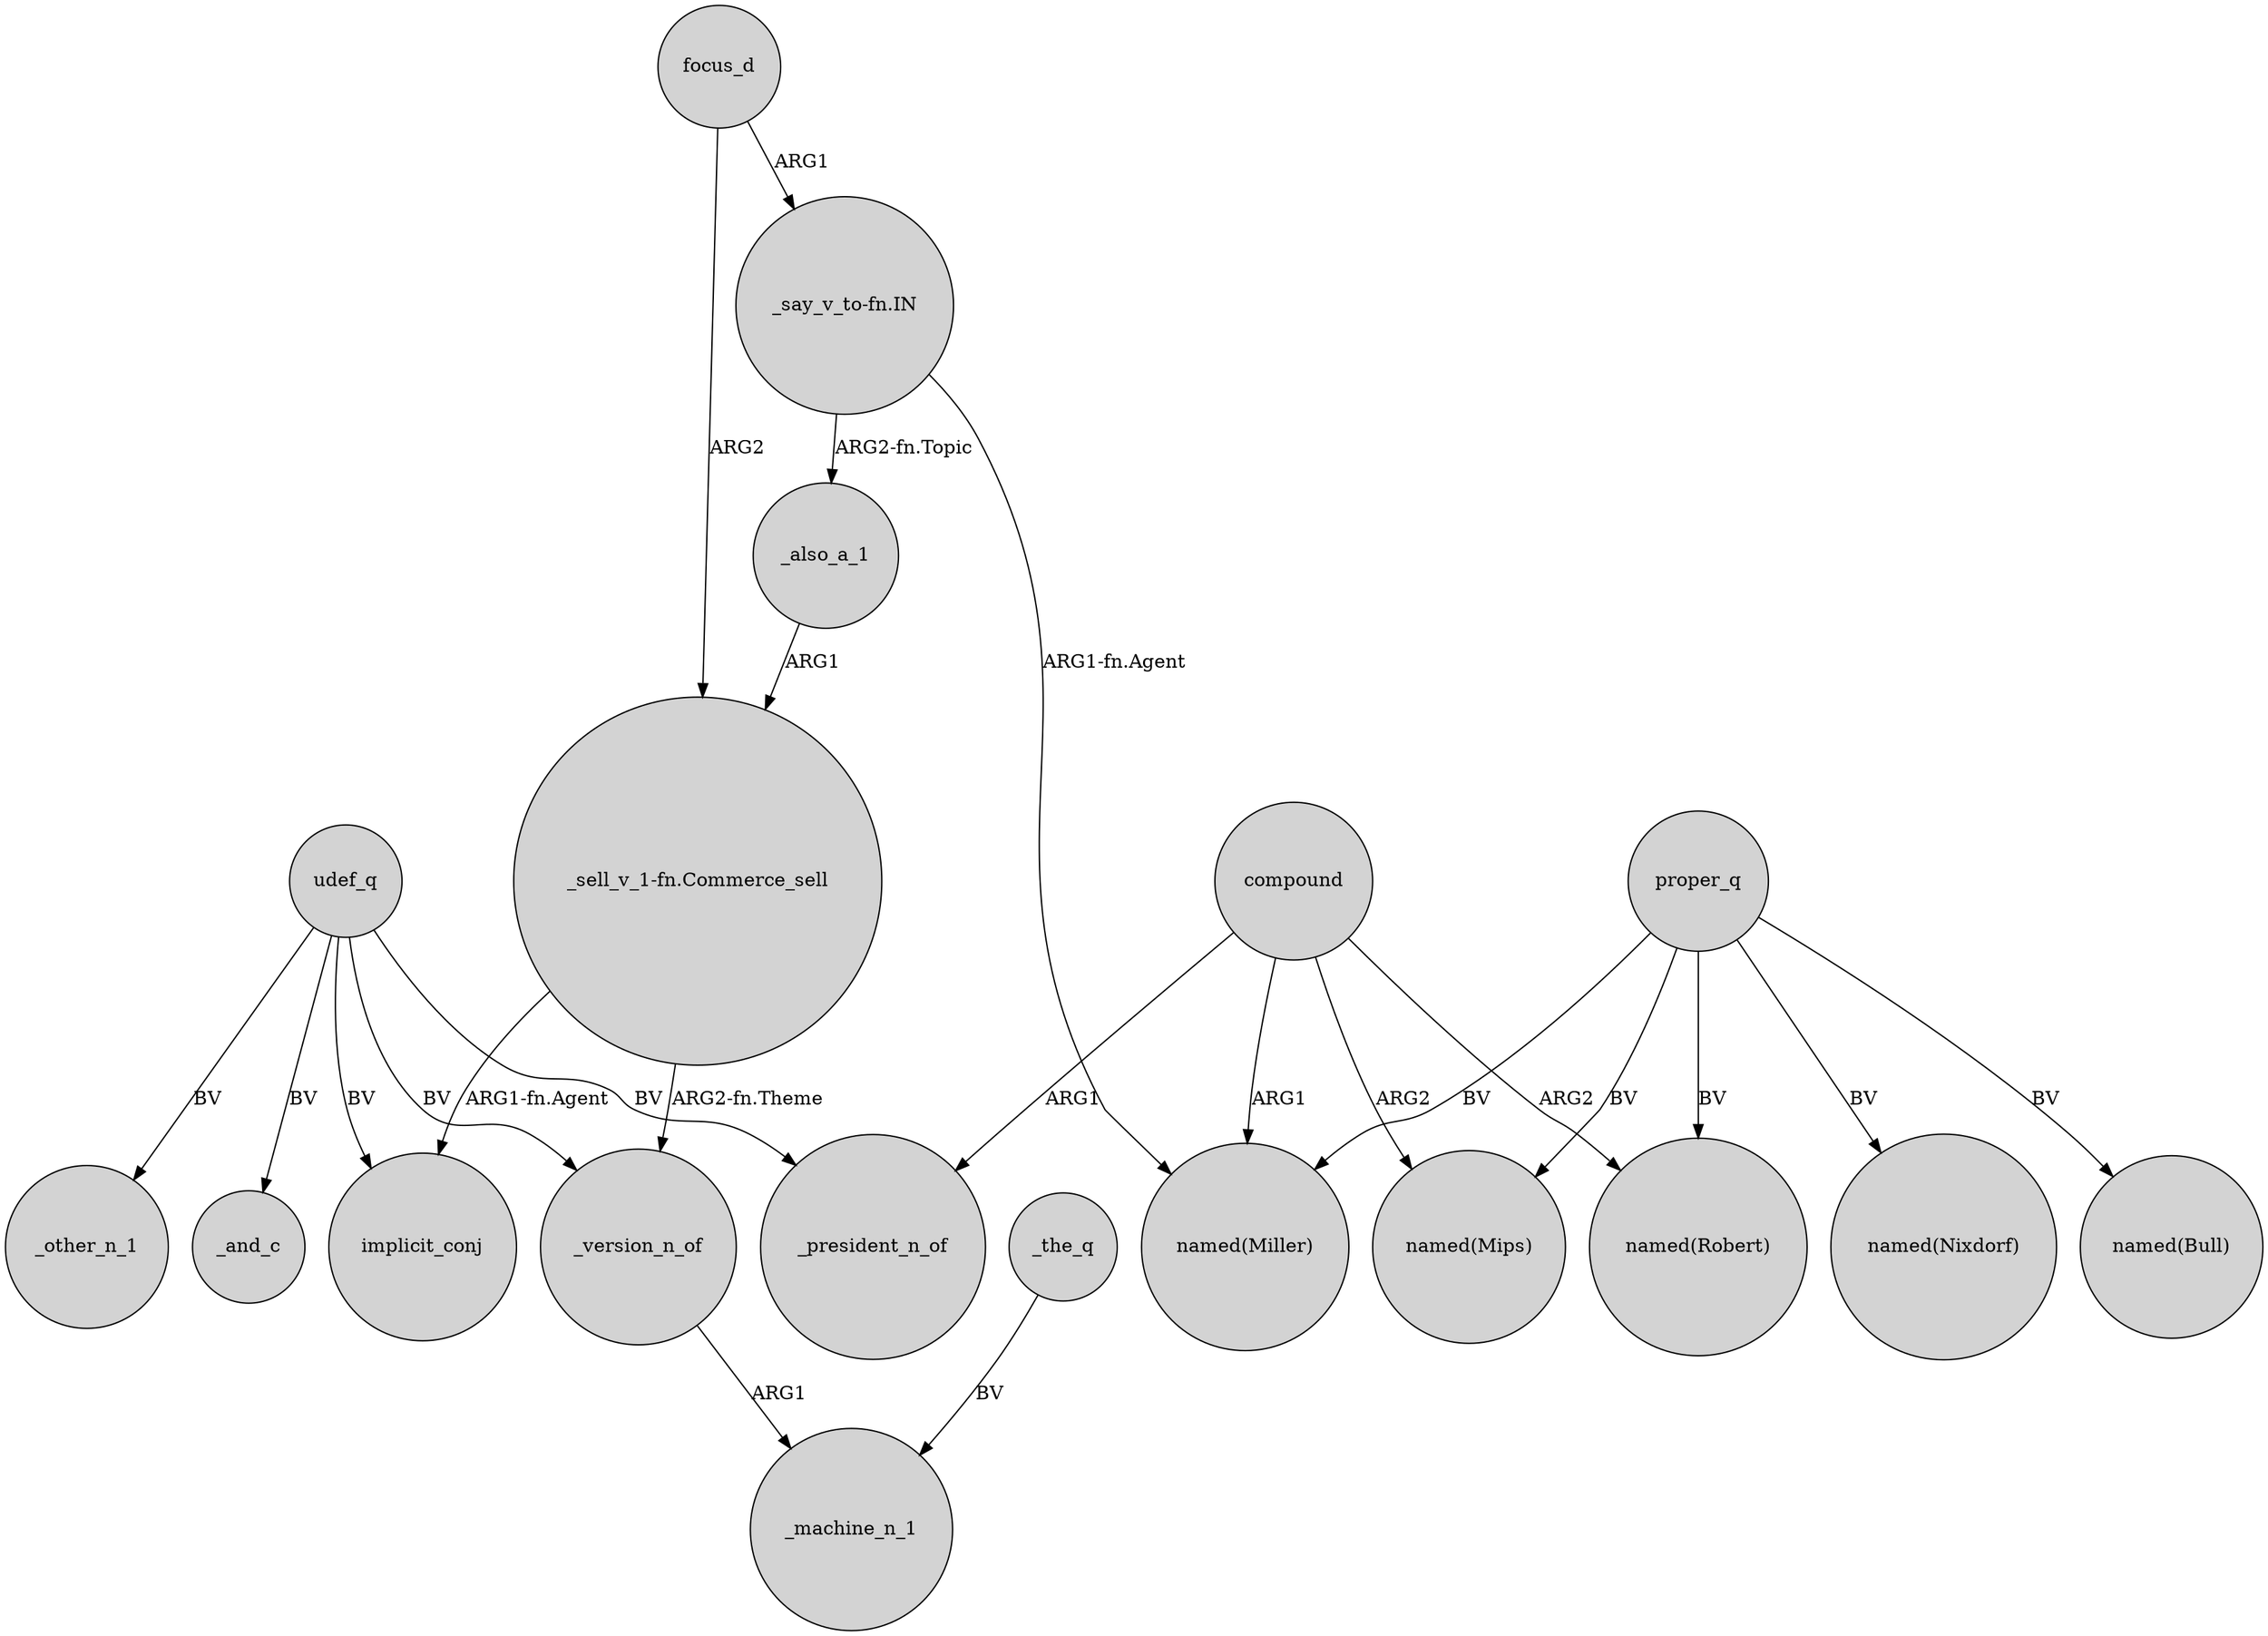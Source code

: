 digraph {
	node [shape=circle style=filled]
	_also_a_1 -> "_sell_v_1-fn.Commerce_sell" [label=ARG1]
	"_say_v_to-fn.IN" -> "named(Miller)" [label="ARG1-fn.Agent"]
	"_say_v_to-fn.IN" -> _also_a_1 [label="ARG2-fn.Topic"]
	"_sell_v_1-fn.Commerce_sell" -> implicit_conj [label="ARG1-fn.Agent"]
	_version_n_of -> _machine_n_1 [label=ARG1]
	focus_d -> "_sell_v_1-fn.Commerce_sell" [label=ARG2]
	compound -> "named(Robert)" [label=ARG2]
	proper_q -> "named(Nixdorf)" [label=BV]
	udef_q -> implicit_conj [label=BV]
	udef_q -> _other_n_1 [label=BV]
	udef_q -> _version_n_of [label=BV]
	_the_q -> _machine_n_1 [label=BV]
	"_sell_v_1-fn.Commerce_sell" -> _version_n_of [label="ARG2-fn.Theme"]
	compound -> _president_n_of [label=ARG1]
	udef_q -> _president_n_of [label=BV]
	proper_q -> "named(Robert)" [label=BV]
	compound -> "named(Miller)" [label=ARG1]
	proper_q -> "named(Miller)" [label=BV]
	proper_q -> "named(Bull)" [label=BV]
	proper_q -> "named(Mips)" [label=BV]
	udef_q -> _and_c [label=BV]
	compound -> "named(Mips)" [label=ARG2]
	focus_d -> "_say_v_to-fn.IN" [label=ARG1]
}

